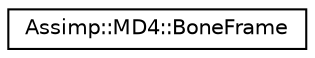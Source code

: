 digraph "Graphical Class Hierarchy"
{
  edge [fontname="Helvetica",fontsize="10",labelfontname="Helvetica",labelfontsize="10"];
  node [fontname="Helvetica",fontsize="10",shape=record];
  rankdir="LR";
  Node1 [label="Assimp::MD4::BoneFrame",height=0.2,width=0.4,color="black", fillcolor="white", style="filled",URL="$struct_assimp_1_1_m_d4_1_1_bone_frame.html",tooltip="Stores the local transformation matrix of a bone. "];
}
